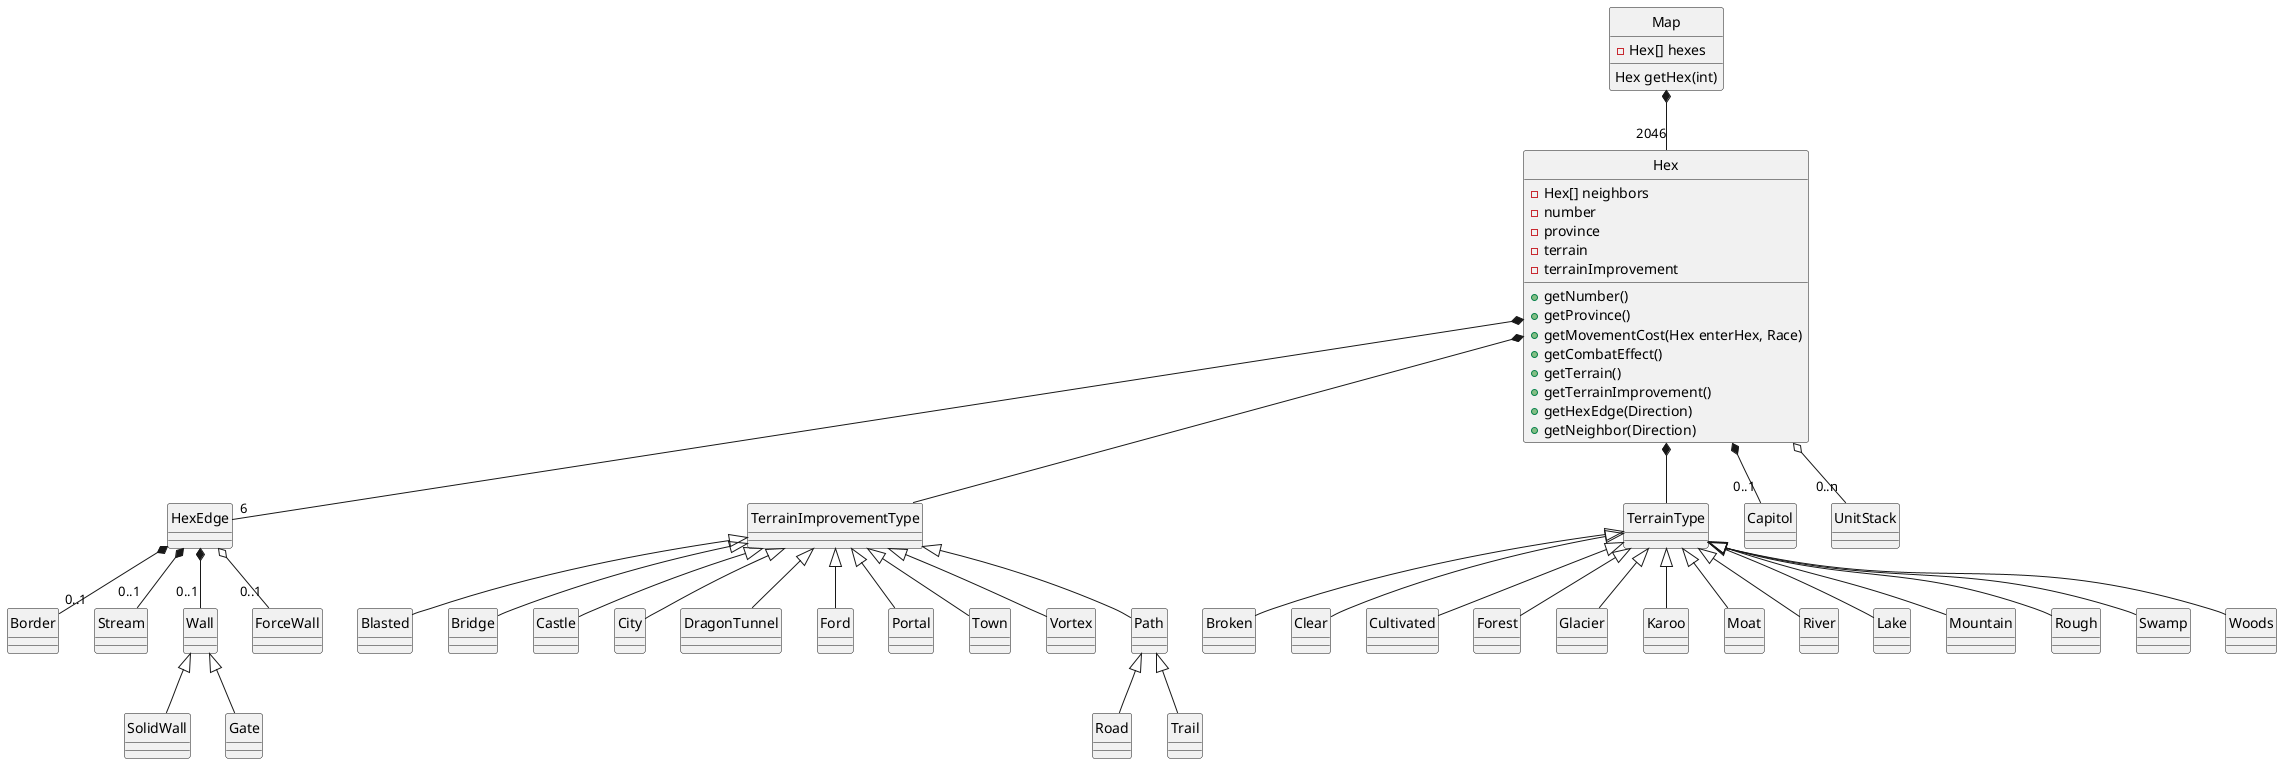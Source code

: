 @startuml
hide circle
' <|-- is "extention" and used for class inheritence
' *-- is composition (static aggregation), for when b is permanently "part of" a
' o-- is aggregation (dynamic aggregation)

class Map {
    -Hex[] hexes
	Hex getHex(int)
}

class Hex {
	-Hex[] neighbors
    -number
    -province
    -terrain
    -terrainImprovement
    +getNumber()
    +getProvince()
    +getMovementCost(Hex enterHex, Race)
    +getCombatEffect()
    +getTerrain()
    +getTerrainImprovement()
	+getHexEdge(Direction)
    +getNeighbor(Direction)
}

Map *-- "2046" Hex
Hex *-- "6" HexEdge
Hex *-- TerrainImprovementType
Hex *-- TerrainType
Hex *-- "0..1" Capitol
Hex o-- "0..n" UnitStack
HexEdge *-- "0..1" Border
HexEdge *-- "0..1" Stream
HexEdge *-- "0..1" Wall
                   Wall <|-- SolidWall
                   Wall <|-- Gate
HexEdge o-- "0..1" ForceWall
TerrainType <|-- Broken
TerrainType <|-- Clear
TerrainType <|-- Cultivated
TerrainType <|-- Forest
TerrainType <|-- Glacier
TerrainType <|-- Karoo
TerrainType <|-- Moat
TerrainType <|-- River
TerrainType <|-- Lake
TerrainType <|-- Mountain
TerrainType <|-- Rough
TerrainType <|-- Swamp
TerrainType <|-- Woods
TerrainImprovementType <|-- Blasted
TerrainImprovementType <|-- Bridge
TerrainImprovementType <|-- Castle
TerrainImprovementType <|-- City
TerrainImprovementType <|-- DragonTunnel
TerrainImprovementType <|-- Ford
TerrainImprovementType <|-- Portal
TerrainImprovementType <|-- Town
TerrainImprovementType <|-- Vortex
TerrainImprovementType <|-- Path
                            Path <|-- Road
                            Path <|-- Trail
@enduml
